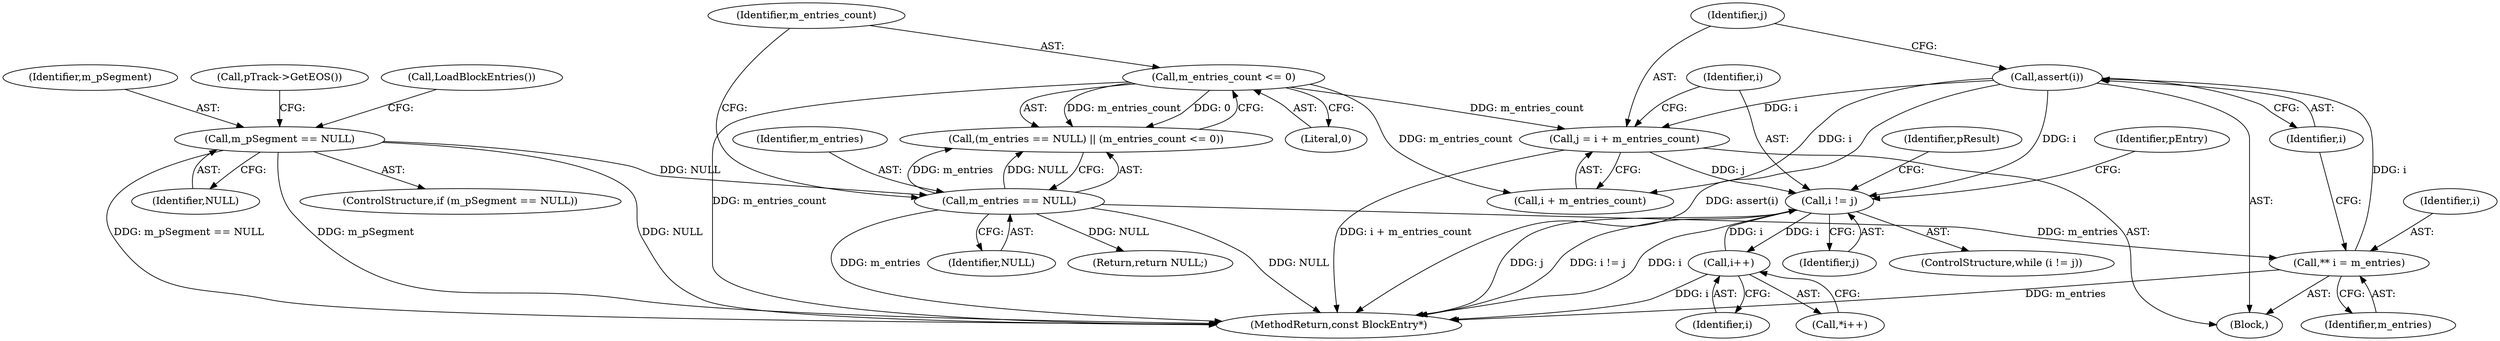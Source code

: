 digraph "1_Android_04839626ed859623901ebd3a5fd483982186b59d_77@integer" {
"1000140" [label="(Call,j = i + m_entries_count)"];
"1000138" [label="(Call,assert(i))"];
"1000135" [label="(Call,** i = m_entries)"];
"1000122" [label="(Call,m_entries == NULL)"];
"1000114" [label="(Call,m_pSegment == NULL)"];
"1000125" [label="(Call,m_entries_count <= 0)"];
"1000146" [label="(Call,i != j)"];
"1000153" [label="(Call,i++)"];
"1000114" [label="(Call,m_pSegment == NULL)"];
"1000137" [label="(Identifier,m_entries)"];
"1000148" [label="(Identifier,j)"];
"1000136" [label="(Identifier,i)"];
"1000146" [label="(Call,i != j)"];
"1000151" [label="(Identifier,pEntry)"];
"1000123" [label="(Identifier,m_entries)"];
"1000113" [label="(ControlStructure,if (m_pSegment == NULL))"];
"1000125" [label="(Call,m_entries_count <= 0)"];
"1000145" [label="(ControlStructure,while (i != j))"];
"1000116" [label="(Identifier,NULL)"];
"1000127" [label="(Literal,0)"];
"1000115" [label="(Identifier,m_pSegment)"];
"1000142" [label="(Call,i + m_entries_count)"];
"1000124" [label="(Identifier,NULL)"];
"1000147" [label="(Identifier,i)"];
"1000152" [label="(Call,*i++)"];
"1000110" [label="(Block,)"];
"1000118" [label="(Call,pTrack->GetEOS())"];
"1000140" [label="(Call,j = i + m_entries_count)"];
"1000141" [label="(Identifier,j)"];
"1000135" [label="(Call,** i = m_entries)"];
"1000139" [label="(Identifier,i)"];
"1000153" [label="(Call,i++)"];
"1000121" [label="(Call,(m_entries == NULL) || (m_entries_count <= 0))"];
"1000119" [label="(Call,LoadBlockEntries())"];
"1000122" [label="(Call,m_entries == NULL)"];
"1000126" [label="(Identifier,m_entries_count)"];
"1000210" [label="(Identifier,pResult)"];
"1000138" [label="(Call,assert(i))"];
"1000211" [label="(MethodReturn,const BlockEntry*)"];
"1000154" [label="(Identifier,i)"];
"1000128" [label="(Return,return NULL;)"];
"1000140" -> "1000110"  [label="AST: "];
"1000140" -> "1000142"  [label="CFG: "];
"1000141" -> "1000140"  [label="AST: "];
"1000142" -> "1000140"  [label="AST: "];
"1000147" -> "1000140"  [label="CFG: "];
"1000140" -> "1000211"  [label="DDG: i + m_entries_count"];
"1000138" -> "1000140"  [label="DDG: i"];
"1000125" -> "1000140"  [label="DDG: m_entries_count"];
"1000140" -> "1000146"  [label="DDG: j"];
"1000138" -> "1000110"  [label="AST: "];
"1000138" -> "1000139"  [label="CFG: "];
"1000139" -> "1000138"  [label="AST: "];
"1000141" -> "1000138"  [label="CFG: "];
"1000138" -> "1000211"  [label="DDG: assert(i)"];
"1000135" -> "1000138"  [label="DDG: i"];
"1000138" -> "1000142"  [label="DDG: i"];
"1000138" -> "1000146"  [label="DDG: i"];
"1000135" -> "1000110"  [label="AST: "];
"1000135" -> "1000137"  [label="CFG: "];
"1000136" -> "1000135"  [label="AST: "];
"1000137" -> "1000135"  [label="AST: "];
"1000139" -> "1000135"  [label="CFG: "];
"1000135" -> "1000211"  [label="DDG: m_entries"];
"1000122" -> "1000135"  [label="DDG: m_entries"];
"1000122" -> "1000121"  [label="AST: "];
"1000122" -> "1000124"  [label="CFG: "];
"1000123" -> "1000122"  [label="AST: "];
"1000124" -> "1000122"  [label="AST: "];
"1000126" -> "1000122"  [label="CFG: "];
"1000121" -> "1000122"  [label="CFG: "];
"1000122" -> "1000211"  [label="DDG: m_entries"];
"1000122" -> "1000211"  [label="DDG: NULL"];
"1000122" -> "1000121"  [label="DDG: m_entries"];
"1000122" -> "1000121"  [label="DDG: NULL"];
"1000114" -> "1000122"  [label="DDG: NULL"];
"1000122" -> "1000128"  [label="DDG: NULL"];
"1000114" -> "1000113"  [label="AST: "];
"1000114" -> "1000116"  [label="CFG: "];
"1000115" -> "1000114"  [label="AST: "];
"1000116" -> "1000114"  [label="AST: "];
"1000118" -> "1000114"  [label="CFG: "];
"1000119" -> "1000114"  [label="CFG: "];
"1000114" -> "1000211"  [label="DDG: m_pSegment == NULL"];
"1000114" -> "1000211"  [label="DDG: m_pSegment"];
"1000114" -> "1000211"  [label="DDG: NULL"];
"1000125" -> "1000121"  [label="AST: "];
"1000125" -> "1000127"  [label="CFG: "];
"1000126" -> "1000125"  [label="AST: "];
"1000127" -> "1000125"  [label="AST: "];
"1000121" -> "1000125"  [label="CFG: "];
"1000125" -> "1000211"  [label="DDG: m_entries_count"];
"1000125" -> "1000121"  [label="DDG: m_entries_count"];
"1000125" -> "1000121"  [label="DDG: 0"];
"1000125" -> "1000142"  [label="DDG: m_entries_count"];
"1000146" -> "1000145"  [label="AST: "];
"1000146" -> "1000148"  [label="CFG: "];
"1000147" -> "1000146"  [label="AST: "];
"1000148" -> "1000146"  [label="AST: "];
"1000151" -> "1000146"  [label="CFG: "];
"1000210" -> "1000146"  [label="CFG: "];
"1000146" -> "1000211"  [label="DDG: j"];
"1000146" -> "1000211"  [label="DDG: i != j"];
"1000146" -> "1000211"  [label="DDG: i"];
"1000153" -> "1000146"  [label="DDG: i"];
"1000146" -> "1000153"  [label="DDG: i"];
"1000153" -> "1000152"  [label="AST: "];
"1000153" -> "1000154"  [label="CFG: "];
"1000154" -> "1000153"  [label="AST: "];
"1000152" -> "1000153"  [label="CFG: "];
"1000153" -> "1000211"  [label="DDG: i"];
}

